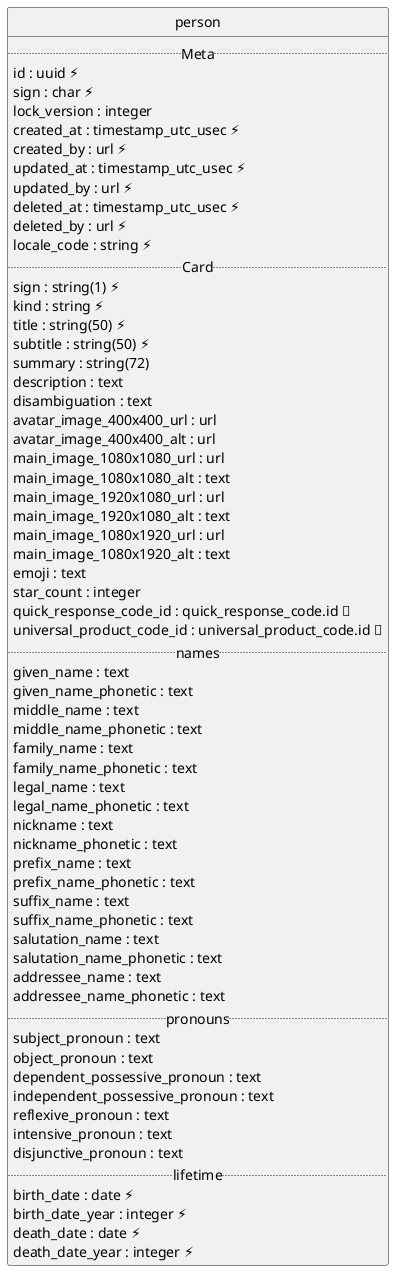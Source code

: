 @startuml uml
skinparam monochrome true
skinparam linetype ortho
hide circle

entity person {
  .. Meta ..
  id : uuid ⚡
  sign : char ⚡
  lock_version : integer
  created_at : timestamp_utc_usec ⚡
  created_by : url ⚡
  updated_at : timestamp_utc_usec ⚡
  updated_by : url ⚡
  deleted_at : timestamp_utc_usec ⚡
  deleted_by : url ⚡
  locale_code : string ⚡
  .. Card ..
  sign : string(1) ⚡
  kind : string ⚡
  title : string(50) ⚡
  subtitle : string(50) ⚡
  summary : string(72)
  description : text
  disambiguation : text
  avatar_image_400x400_url : url
  avatar_image_400x400_alt : url
  main_image_1080x1080_url : url
  main_image_1080x1080_alt : text
  main_image_1920x1080_url : url
  main_image_1920x1080_alt : text
  main_image_1080x1920_url : url
  main_image_1080x1920_alt : text
  emoji : text
  star_count : integer
  quick_response_code_id : quick_response_code.id 🔑
  universal_product_code_id : universal_product_code.id 🔑
  .. names ..
  given_name : text
  given_name_phonetic : text
  middle_name : text
  middle_name_phonetic : text
  family_name : text
  family_name_phonetic : text
  legal_name : text
  legal_name_phonetic : text
  nickname : text
  nickname_phonetic : text
  prefix_name : text
  prefix_name_phonetic : text
  suffix_name : text
  suffix_name_phonetic : text
  salutation_name : text
  salutation_name_phonetic : text
  addressee_name : text
  addressee_name_phonetic : text
  .. pronouns ..
  subject_pronoun : text
  object_pronoun : text
  dependent_possessive_pronoun : text
  independent_possessive_pronoun : text
  reflexive_pronoun : text
  intensive_pronoun : text
  disjunctive_pronoun : text
  .. lifetime ..
  birth_date : date ⚡
  birth_date_year : integer ⚡
  death_date : date ⚡
  death_date_year : integer ⚡
}

@enduml
